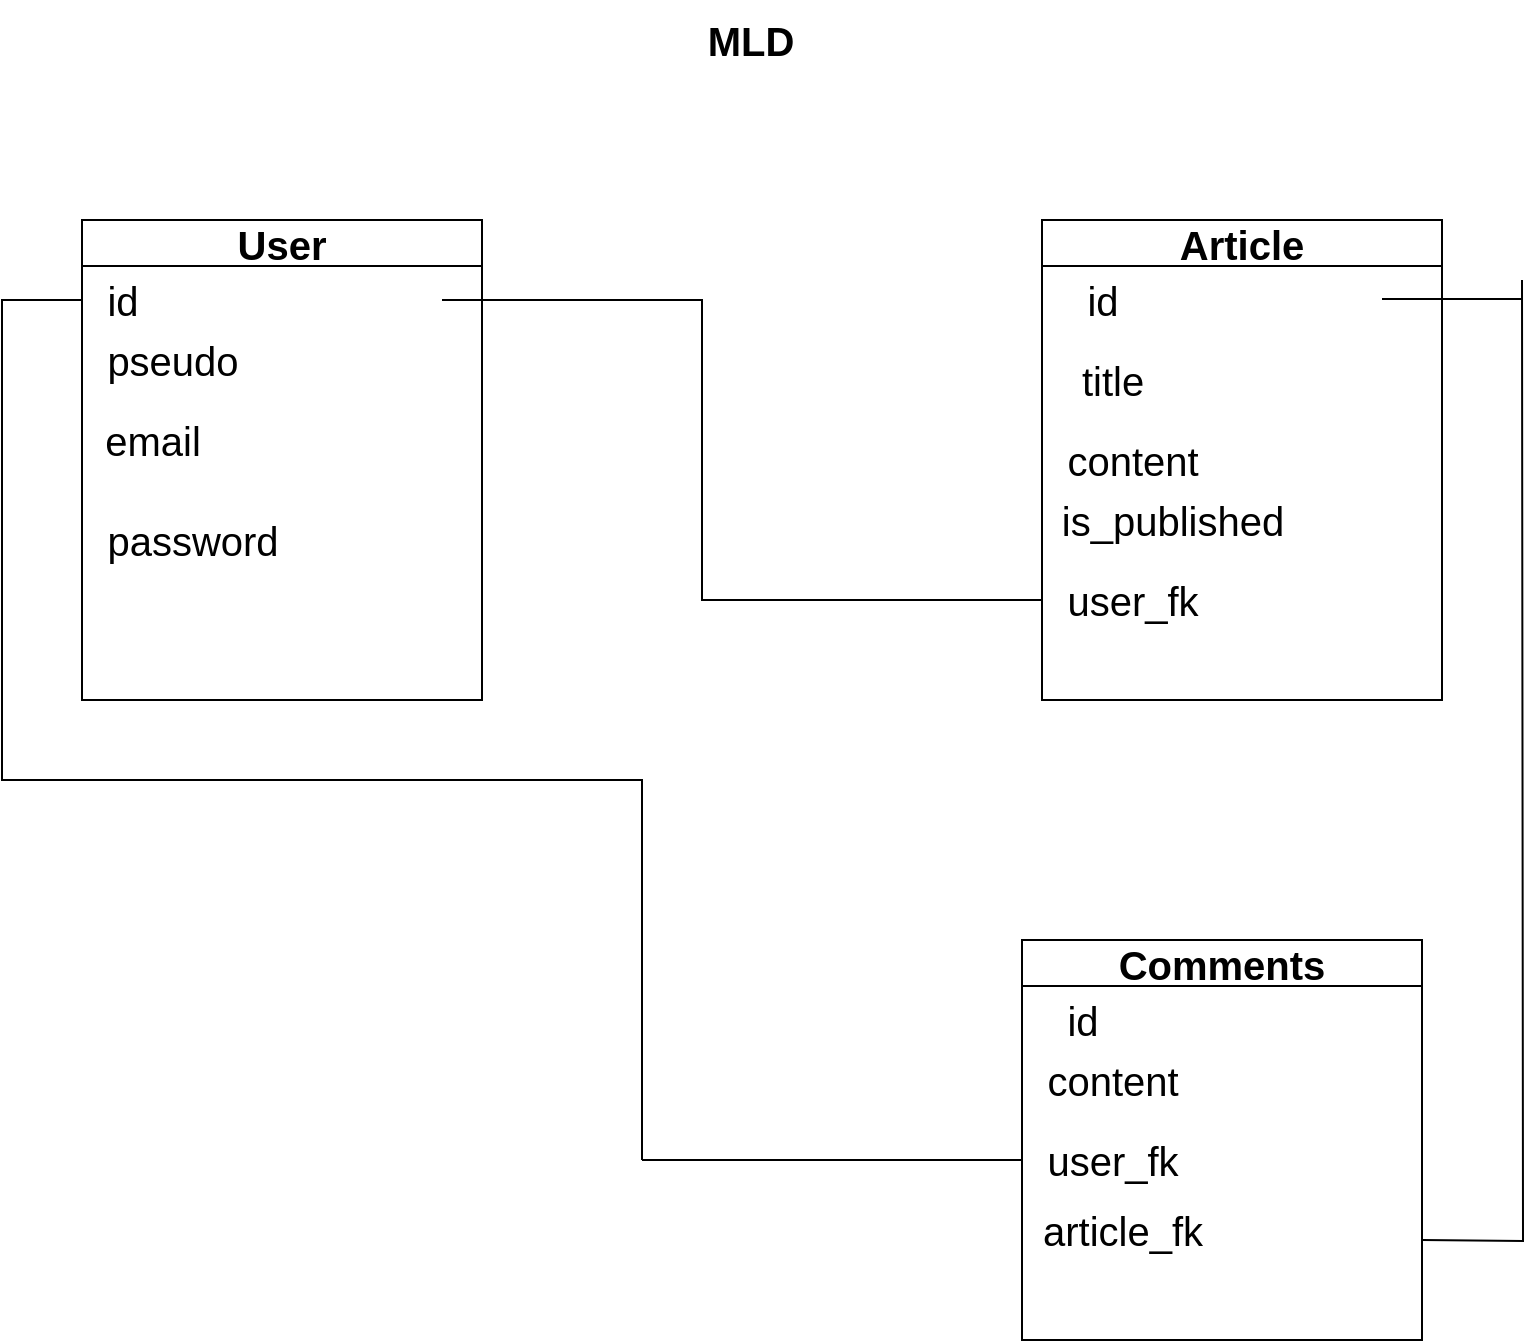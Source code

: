 <mxfile version="20.8.16" type="device"><diagram name="Page-1" id="YyhVOQ10OgHWnV5gvsWs"><mxGraphModel dx="913" dy="579" grid="1" gridSize="10" guides="1" tooltips="1" connect="1" arrows="1" fold="1" page="1" pageScale="1" pageWidth="827" pageHeight="1169" math="0" shadow="0"><root><mxCell id="0"/><mxCell id="1" parent="0"/><mxCell id="sG2AqKrAp4jKduxJAe3r-1" value="MLD" style="text;html=1;align=center;verticalAlign=middle;resizable=0;points=[];autosize=1;strokeColor=none;fillColor=none;fontSize=20;fontStyle=1" parent="1" vertex="1"><mxGeometry x="379" y="10" width="70" height="40" as="geometry"/></mxCell><mxCell id="sG2AqKrAp4jKduxJAe3r-40" style="edgeStyle=orthogonalEdgeStyle;rounded=0;orthogonalLoop=1;jettySize=auto;html=1;fontSize=20;endArrow=none;endFill=0;" parent="1" source="sG2AqKrAp4jKduxJAe3r-2" edge="1"><mxGeometry relative="1" as="geometry"><mxPoint x="360" y="590" as="targetPoint"/><Array as="points"><mxPoint x="40" y="160"/><mxPoint x="40" y="400"/><mxPoint x="360" y="400"/></Array></mxGeometry></mxCell><mxCell id="sG2AqKrAp4jKduxJAe3r-2" value="User" style="swimlane;whiteSpace=wrap;html=1;fontSize=20;" parent="1" vertex="1"><mxGeometry x="80" y="120" width="200" height="240" as="geometry"/></mxCell><mxCell id="sG2AqKrAp4jKduxJAe3r-9" value="pseudo" style="text;html=1;align=center;verticalAlign=middle;resizable=0;points=[];autosize=1;strokeColor=none;fillColor=none;fontSize=20;" parent="sG2AqKrAp4jKduxJAe3r-2" vertex="1"><mxGeometry y="50" width="90" height="40" as="geometry"/></mxCell><mxCell id="sG2AqKrAp4jKduxJAe3r-10" value="email" style="text;html=1;align=center;verticalAlign=middle;resizable=0;points=[];autosize=1;strokeColor=none;fillColor=none;fontSize=20;" parent="sG2AqKrAp4jKduxJAe3r-2" vertex="1"><mxGeometry y="90" width="70" height="40" as="geometry"/></mxCell><mxCell id="sG2AqKrAp4jKduxJAe3r-11" value="password" style="text;html=1;align=center;verticalAlign=middle;resizable=0;points=[];autosize=1;strokeColor=none;fillColor=none;fontSize=20;" parent="sG2AqKrAp4jKduxJAe3r-2" vertex="1"><mxGeometry y="140" width="110" height="40" as="geometry"/></mxCell><mxCell id="sG2AqKrAp4jKduxJAe3r-6" value="id" style="text;html=1;align=center;verticalAlign=middle;resizable=0;points=[];autosize=1;strokeColor=none;fillColor=none;fontSize=20;" parent="sG2AqKrAp4jKduxJAe3r-2" vertex="1"><mxGeometry y="20" width="40" height="40" as="geometry"/></mxCell><mxCell id="sG2AqKrAp4jKduxJAe3r-32" style="edgeStyle=orthogonalEdgeStyle;rounded=0;orthogonalLoop=1;jettySize=auto;html=1;fontSize=20;endArrow=none;endFill=0;" parent="1" edge="1"><mxGeometry relative="1" as="geometry"><mxPoint x="800" y="150" as="targetPoint"/><mxPoint x="750" y="630" as="sourcePoint"/></mxGeometry></mxCell><mxCell id="sG2AqKrAp4jKduxJAe3r-4" value="Comments" style="swimlane;whiteSpace=wrap;html=1;fontSize=20;" parent="1" vertex="1"><mxGeometry x="550" y="480" width="200" height="200" as="geometry"/></mxCell><mxCell id="sG2AqKrAp4jKduxJAe3r-19" value="content" style="text;html=1;align=center;verticalAlign=middle;resizable=0;points=[];autosize=1;strokeColor=none;fillColor=none;fontSize=20;" parent="sG2AqKrAp4jKduxJAe3r-4" vertex="1"><mxGeometry y="50" width="90" height="40" as="geometry"/></mxCell><mxCell id="sG2AqKrAp4jKduxJAe3r-18" value="id" style="text;html=1;align=center;verticalAlign=middle;resizable=0;points=[];autosize=1;strokeColor=none;fillColor=none;fontSize=20;" parent="sG2AqKrAp4jKduxJAe3r-4" vertex="1"><mxGeometry x="10" y="20" width="40" height="40" as="geometry"/></mxCell><mxCell id="sG2AqKrAp4jKduxJAe3r-42" value="article_fk" style="text;html=1;align=center;verticalAlign=middle;resizable=0;points=[];autosize=1;strokeColor=none;fillColor=none;fontSize=20;" parent="sG2AqKrAp4jKduxJAe3r-4" vertex="1"><mxGeometry y="125" width="100" height="40" as="geometry"/></mxCell><mxCell id="sG2AqKrAp4jKduxJAe3r-43" value="user_fk" style="text;html=1;align=center;verticalAlign=middle;resizable=0;points=[];autosize=1;strokeColor=none;fillColor=none;fontSize=20;" parent="sG2AqKrAp4jKduxJAe3r-4" vertex="1"><mxGeometry y="90" width="90" height="40" as="geometry"/></mxCell><mxCell id="sG2AqKrAp4jKduxJAe3r-23" style="edgeStyle=orthogonalEdgeStyle;rounded=0;orthogonalLoop=1;jettySize=auto;html=1;fontSize=20;endArrow=none;endFill=0;" parent="1" source="sG2AqKrAp4jKduxJAe3r-5" edge="1"><mxGeometry relative="1" as="geometry"><mxPoint x="260" y="160" as="targetPoint"/><Array as="points"><mxPoint x="390" y="310"/><mxPoint x="390" y="160"/></Array></mxGeometry></mxCell><mxCell id="sG2AqKrAp4jKduxJAe3r-5" value="Article" style="swimlane;whiteSpace=wrap;html=1;fontSize=20;" parent="1" vertex="1"><mxGeometry x="560" y="120" width="200" height="240" as="geometry"/></mxCell><mxCell id="sG2AqKrAp4jKduxJAe3r-13" value="title" style="text;html=1;align=center;verticalAlign=middle;resizable=0;points=[];autosize=1;strokeColor=none;fillColor=none;fontSize=20;" parent="sG2AqKrAp4jKduxJAe3r-5" vertex="1"><mxGeometry x="10" y="60" width="50" height="40" as="geometry"/></mxCell><mxCell id="sG2AqKrAp4jKduxJAe3r-14" value="content" style="text;html=1;align=center;verticalAlign=middle;resizable=0;points=[];autosize=1;strokeColor=none;fillColor=none;fontSize=20;" parent="sG2AqKrAp4jKduxJAe3r-5" vertex="1"><mxGeometry y="100" width="90" height="40" as="geometry"/></mxCell><mxCell id="sG2AqKrAp4jKduxJAe3r-24" value="user_fk" style="text;html=1;align=center;verticalAlign=middle;resizable=0;points=[];autosize=1;strokeColor=none;fillColor=none;fontSize=20;" parent="sG2AqKrAp4jKduxJAe3r-5" vertex="1"><mxGeometry y="170" width="90" height="40" as="geometry"/></mxCell><mxCell id="sG2AqKrAp4jKduxJAe3r-12" value="id" style="text;html=1;align=center;verticalAlign=middle;resizable=0;points=[];autosize=1;strokeColor=none;fillColor=none;fontSize=20;" parent="sG2AqKrAp4jKduxJAe3r-5" vertex="1"><mxGeometry x="10" y="20" width="40" height="40" as="geometry"/></mxCell><mxCell id="sG2AqKrAp4jKduxJAe3r-33" value="" style="endArrow=none;html=1;rounded=0;fontSize=20;" parent="sG2AqKrAp4jKduxJAe3r-5" edge="1"><mxGeometry width="50" height="50" relative="1" as="geometry"><mxPoint x="170" y="39.5" as="sourcePoint"/><mxPoint x="240" y="39.5" as="targetPoint"/></mxGeometry></mxCell><mxCell id="NtiPFo_CfjzUB277_mXh-1" value="&lt;font style=&quot;font-size: 20px;&quot;&gt;is_published&lt;/font&gt;" style="text;html=1;align=center;verticalAlign=middle;resizable=0;points=[];autosize=1;strokeColor=none;fillColor=none;" vertex="1" parent="sG2AqKrAp4jKduxJAe3r-5"><mxGeometry y="130" width="130" height="40" as="geometry"/></mxCell><mxCell id="0Z-LtMW4fbVMxgrOp_Gx-2" value="" style="edgeStyle=orthogonalEdgeStyle;rounded=0;orthogonalLoop=1;jettySize=auto;html=1;endArrow=none;endFill=0;" parent="1" source="sG2AqKrAp4jKduxJAe3r-43" edge="1"><mxGeometry relative="1" as="geometry"><mxPoint x="360" y="590" as="targetPoint"/></mxGeometry></mxCell></root></mxGraphModel></diagram></mxfile>